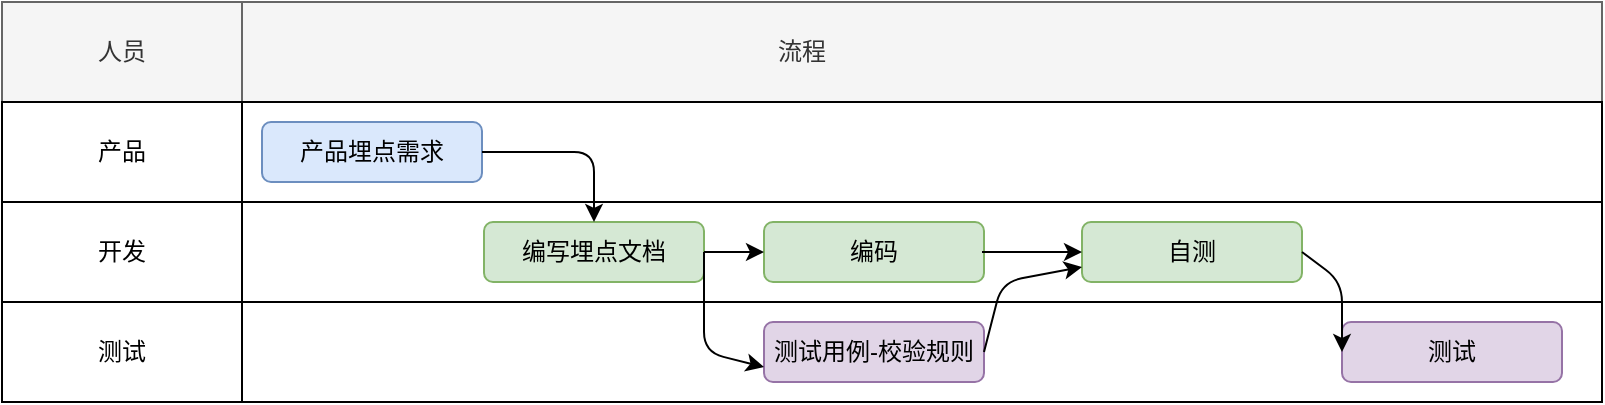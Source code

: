 <mxfile version="14.4.8" type="github">
  <diagram id="9jw4lh4yOVy_fBv2kk-0" name="Page-1">
    <mxGraphModel dx="1426" dy="769" grid="1" gridSize="10" guides="1" tooltips="1" connect="1" arrows="1" fold="1" page="1" pageScale="1" pageWidth="827" pageHeight="1169" math="0" shadow="0">
      <root>
        <mxCell id="0" />
        <mxCell id="1" parent="0" />
        <mxCell id="mXw4cPEqcgSqH6KCQ-YA-8" value="流程" style="rounded=0;whiteSpace=wrap;html=1;fillColor=#f5f5f5;strokeColor=#666666;fontColor=#333333;" vertex="1" parent="1">
          <mxGeometry x="120" y="80" width="800" height="50" as="geometry" />
        </mxCell>
        <mxCell id="mXw4cPEqcgSqH6KCQ-YA-9" value="" style="rounded=0;whiteSpace=wrap;html=1;" vertex="1" parent="1">
          <mxGeometry x="120" y="130" width="800" height="50" as="geometry" />
        </mxCell>
        <mxCell id="mXw4cPEqcgSqH6KCQ-YA-10" value="" style="rounded=0;whiteSpace=wrap;html=1;" vertex="1" parent="1">
          <mxGeometry x="120" y="180" width="800" height="50" as="geometry" />
        </mxCell>
        <mxCell id="mXw4cPEqcgSqH6KCQ-YA-11" value="人员" style="rounded=0;whiteSpace=wrap;html=1;fillColor=#f5f5f5;strokeColor=#666666;fontColor=#333333;" vertex="1" parent="1">
          <mxGeometry x="120" y="80" width="120" height="50" as="geometry" />
        </mxCell>
        <mxCell id="mXw4cPEqcgSqH6KCQ-YA-12" value="产品" style="rounded=0;whiteSpace=wrap;html=1;" vertex="1" parent="1">
          <mxGeometry x="120" y="130" width="120" height="50" as="geometry" />
        </mxCell>
        <mxCell id="mXw4cPEqcgSqH6KCQ-YA-13" value="开发" style="rounded=0;whiteSpace=wrap;html=1;" vertex="1" parent="1">
          <mxGeometry x="120" y="180" width="120" height="50" as="geometry" />
        </mxCell>
        <mxCell id="mXw4cPEqcgSqH6KCQ-YA-14" value="" style="rounded=0;whiteSpace=wrap;html=1;" vertex="1" parent="1">
          <mxGeometry x="120" y="230" width="800" height="50" as="geometry" />
        </mxCell>
        <mxCell id="mXw4cPEqcgSqH6KCQ-YA-15" value="测试" style="rounded=0;whiteSpace=wrap;html=1;" vertex="1" parent="1">
          <mxGeometry x="120" y="230" width="120" height="50" as="geometry" />
        </mxCell>
        <mxCell id="mXw4cPEqcgSqH6KCQ-YA-2" value="产品埋点需求" style="rounded=1;whiteSpace=wrap;html=1;fillColor=#dae8fc;strokeColor=#6c8ebf;" vertex="1" parent="1">
          <mxGeometry x="250" y="140" width="110" height="30" as="geometry" />
        </mxCell>
        <mxCell id="mXw4cPEqcgSqH6KCQ-YA-3" value="编写埋点文档" style="rounded=1;whiteSpace=wrap;html=1;fillColor=#d5e8d4;strokeColor=#82b366;" vertex="1" parent="1">
          <mxGeometry x="361" y="190" width="110" height="30" as="geometry" />
        </mxCell>
        <mxCell id="mXw4cPEqcgSqH6KCQ-YA-6" value="编码" style="rounded=1;whiteSpace=wrap;html=1;fillColor=#d5e8d4;strokeColor=#82b366;" vertex="1" parent="1">
          <mxGeometry x="501" y="190" width="110" height="30" as="geometry" />
        </mxCell>
        <mxCell id="mXw4cPEqcgSqH6KCQ-YA-7" value="测试用例-校验规则" style="rounded=1;whiteSpace=wrap;html=1;fillColor=#e1d5e7;strokeColor=#9673a6;" vertex="1" parent="1">
          <mxGeometry x="501" y="240" width="110" height="30" as="geometry" />
        </mxCell>
        <mxCell id="mXw4cPEqcgSqH6KCQ-YA-16" style="edgeStyle=orthogonalEdgeStyle;rounded=0;orthogonalLoop=1;jettySize=auto;html=1;exitX=0.5;exitY=1;exitDx=0;exitDy=0;" edge="1" parent="1" source="mXw4cPEqcgSqH6KCQ-YA-7" target="mXw4cPEqcgSqH6KCQ-YA-7">
          <mxGeometry relative="1" as="geometry" />
        </mxCell>
        <mxCell id="mXw4cPEqcgSqH6KCQ-YA-24" value="" style="endArrow=classic;html=1;exitX=1;exitY=0.5;exitDx=0;exitDy=0;entryX=0.5;entryY=0;entryDx=0;entryDy=0;" edge="1" parent="1" source="mXw4cPEqcgSqH6KCQ-YA-2" target="mXw4cPEqcgSqH6KCQ-YA-3">
          <mxGeometry width="50" height="50" relative="1" as="geometry">
            <mxPoint x="360" y="190" as="sourcePoint" />
            <mxPoint x="410" y="140" as="targetPoint" />
            <Array as="points">
              <mxPoint x="416" y="155" />
            </Array>
          </mxGeometry>
        </mxCell>
        <mxCell id="mXw4cPEqcgSqH6KCQ-YA-25" value="" style="endArrow=classic;html=1;exitX=1;exitY=0.5;exitDx=0;exitDy=0;entryX=0;entryY=0.5;entryDx=0;entryDy=0;" edge="1" parent="1" source="mXw4cPEqcgSqH6KCQ-YA-3" target="mXw4cPEqcgSqH6KCQ-YA-6">
          <mxGeometry width="50" height="50" relative="1" as="geometry">
            <mxPoint x="530" y="230" as="sourcePoint" />
            <mxPoint x="580" y="180" as="targetPoint" />
          </mxGeometry>
        </mxCell>
        <mxCell id="mXw4cPEqcgSqH6KCQ-YA-26" value="" style="endArrow=classic;html=1;exitX=1;exitY=0.5;exitDx=0;exitDy=0;entryX=0;entryY=0.75;entryDx=0;entryDy=0;" edge="1" parent="1" source="mXw4cPEqcgSqH6KCQ-YA-3" target="mXw4cPEqcgSqH6KCQ-YA-7">
          <mxGeometry width="50" height="50" relative="1" as="geometry">
            <mxPoint x="491" y="215" as="sourcePoint" />
            <mxPoint x="511" y="215" as="targetPoint" />
            <Array as="points">
              <mxPoint x="471" y="255" />
            </Array>
          </mxGeometry>
        </mxCell>
        <mxCell id="mXw4cPEqcgSqH6KCQ-YA-28" value="自测" style="rounded=1;whiteSpace=wrap;html=1;fillColor=#d5e8d4;strokeColor=#82b366;" vertex="1" parent="1">
          <mxGeometry x="660" y="190" width="110" height="30" as="geometry" />
        </mxCell>
        <mxCell id="mXw4cPEqcgSqH6KCQ-YA-29" value="" style="endArrow=classic;html=1;" edge="1" parent="1">
          <mxGeometry width="50" height="50" relative="1" as="geometry">
            <mxPoint x="610" y="205" as="sourcePoint" />
            <mxPoint x="660" y="205" as="targetPoint" />
          </mxGeometry>
        </mxCell>
        <mxCell id="mXw4cPEqcgSqH6KCQ-YA-33" value="测试" style="rounded=1;whiteSpace=wrap;html=1;fillColor=#e1d5e7;strokeColor=#9673a6;" vertex="1" parent="1">
          <mxGeometry x="790" y="240" width="110" height="30" as="geometry" />
        </mxCell>
        <mxCell id="mXw4cPEqcgSqH6KCQ-YA-35" value="" style="endArrow=classic;html=1;exitX=1;exitY=0.5;exitDx=0;exitDy=0;entryX=0;entryY=0.75;entryDx=0;entryDy=0;" edge="1" parent="1" source="mXw4cPEqcgSqH6KCQ-YA-7" target="mXw4cPEqcgSqH6KCQ-YA-28">
          <mxGeometry width="50" height="50" relative="1" as="geometry">
            <mxPoint x="620" y="215" as="sourcePoint" />
            <mxPoint x="670" y="215" as="targetPoint" />
            <Array as="points">
              <mxPoint x="620" y="220" />
            </Array>
          </mxGeometry>
        </mxCell>
        <mxCell id="mXw4cPEqcgSqH6KCQ-YA-37" value="" style="endArrow=classic;html=1;entryX=0;entryY=0.5;entryDx=0;entryDy=0;" edge="1" parent="1" target="mXw4cPEqcgSqH6KCQ-YA-33">
          <mxGeometry width="50" height="50" relative="1" as="geometry">
            <mxPoint x="770" y="205" as="sourcePoint" />
            <mxPoint x="820" y="204.5" as="targetPoint" />
            <Array as="points">
              <mxPoint x="790" y="220" />
            </Array>
          </mxGeometry>
        </mxCell>
      </root>
    </mxGraphModel>
  </diagram>
</mxfile>
